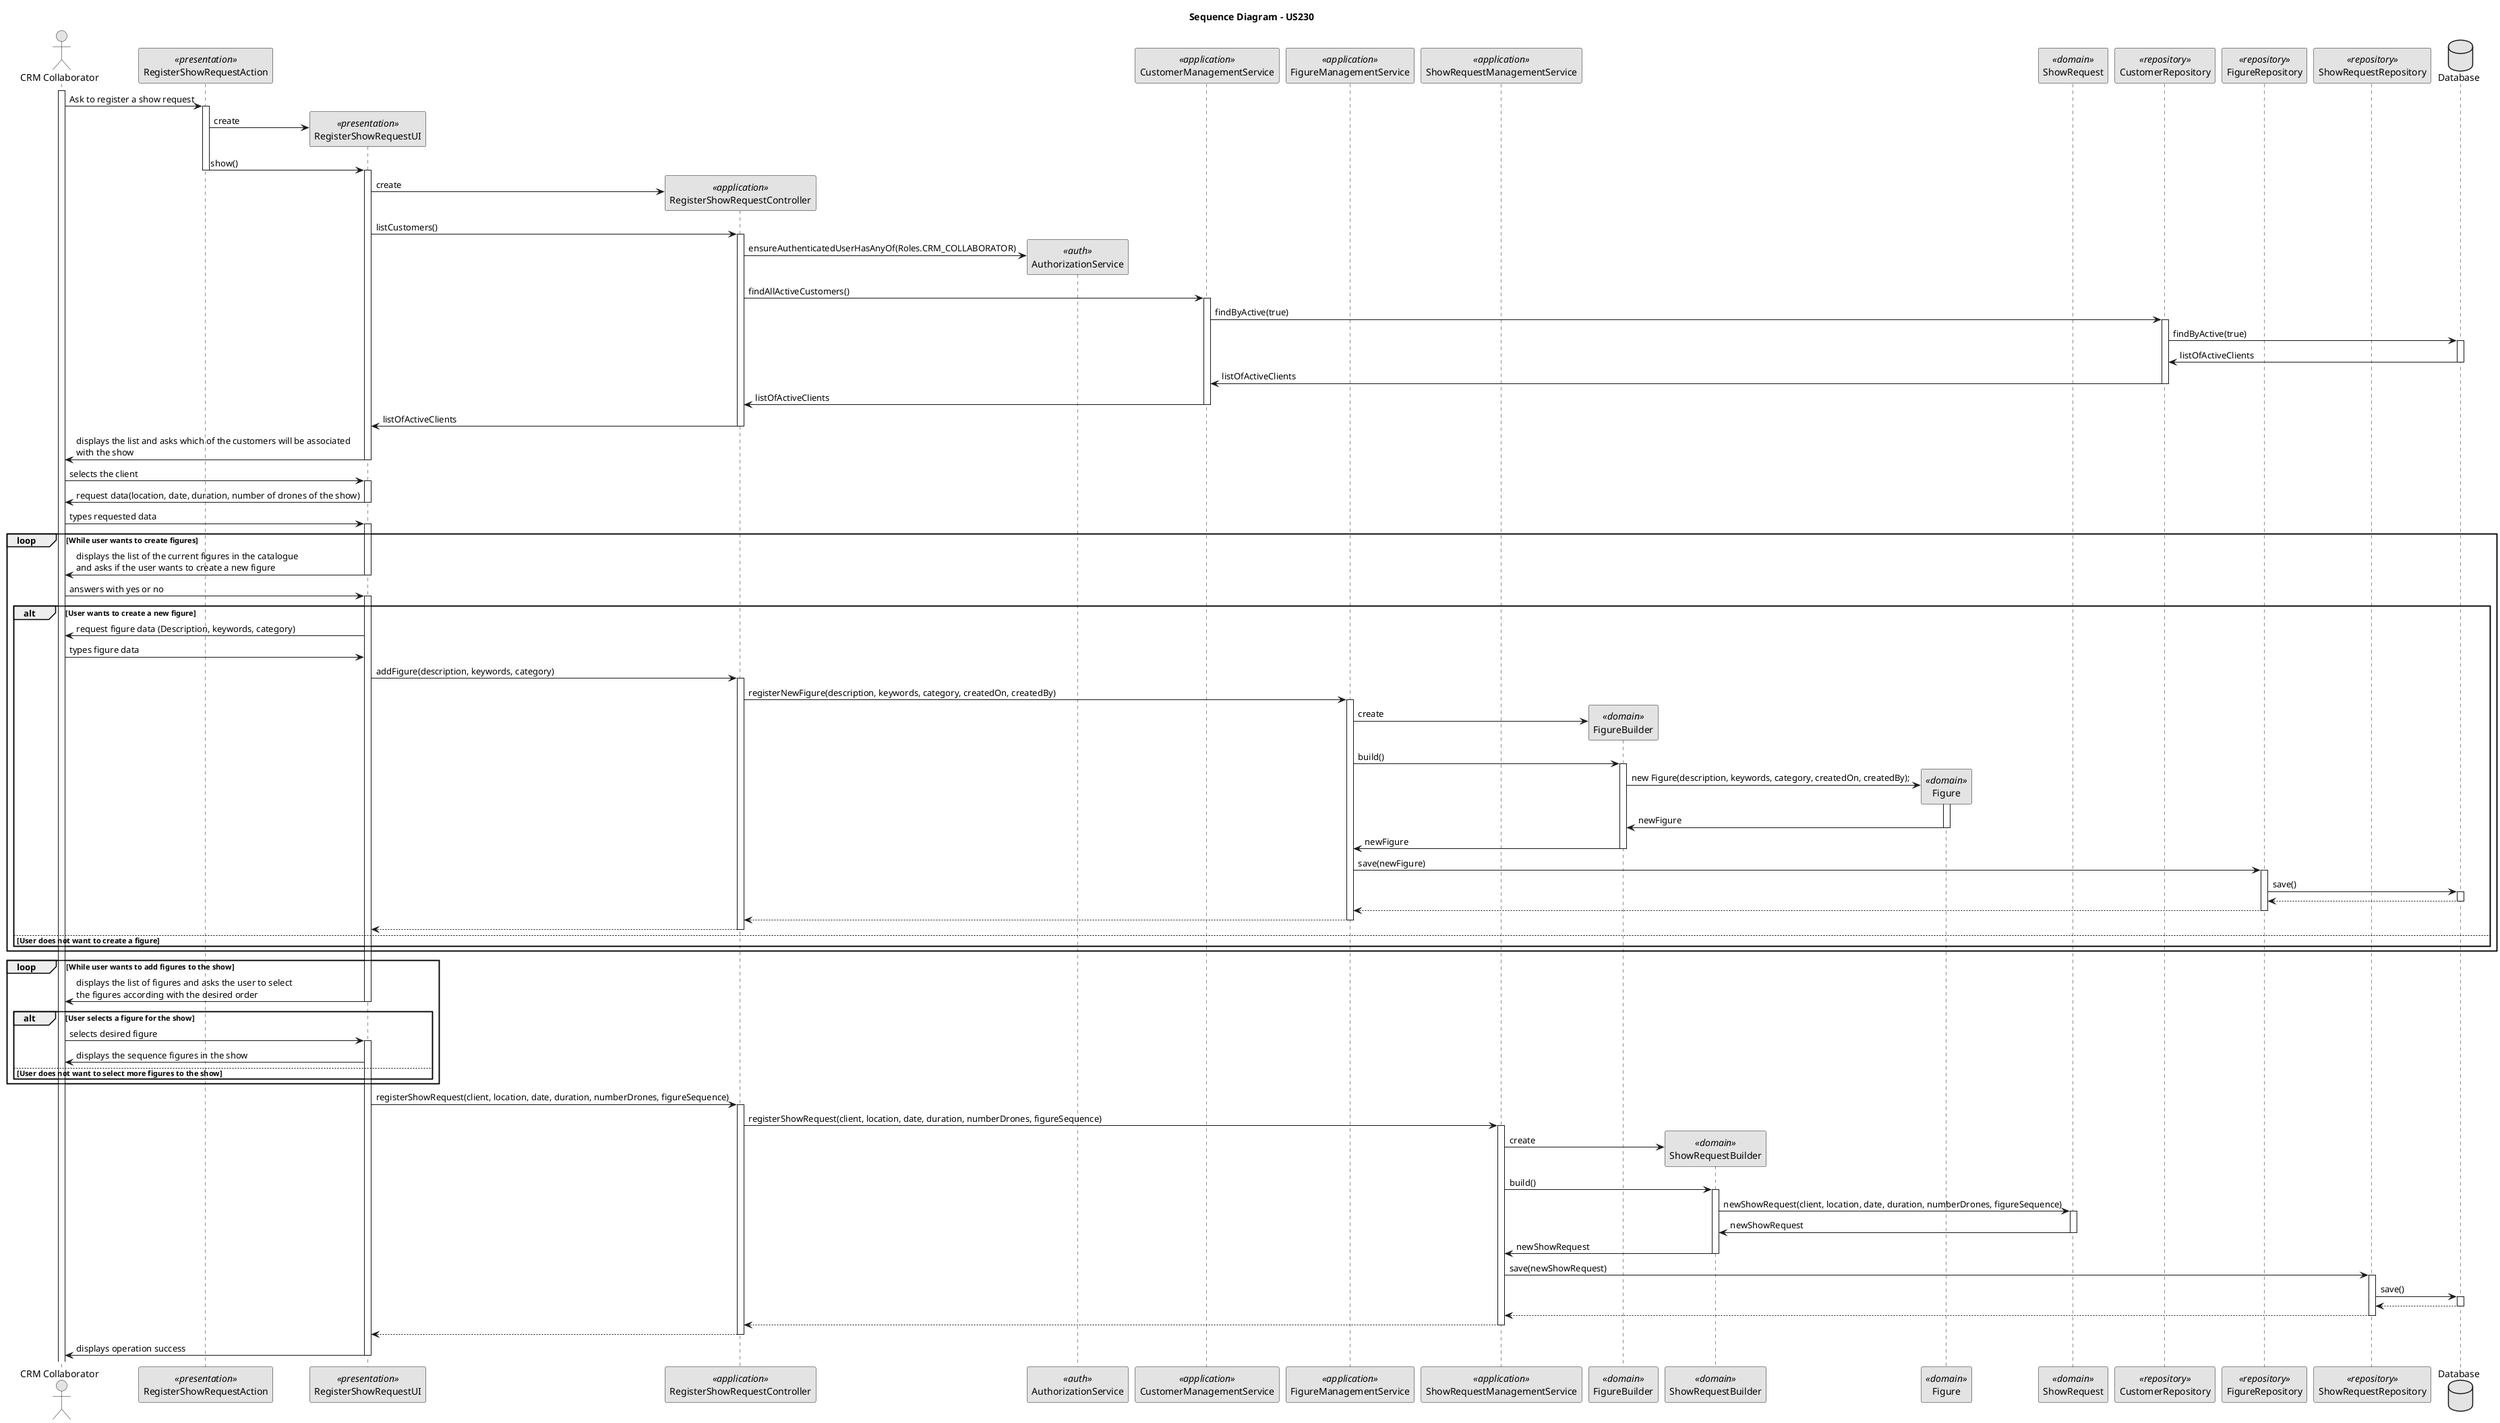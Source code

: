 @startuml
skinparam monochrome true
skinparam packageStyle rectangle
skinparam shadowing false

actor "CRM Collaborator" as crmCollaborator
participant "RegisterShowRequestAction" as ACTION <<presentation>>
participant "RegisterShowRequestUI" as UI <<presentation>>
participant "RegisterShowRequestController" as CTRL <<application>>
participant "AuthorizationService" as AuthorizationService <<auth>>
participant "CustomerManagementService" as CustomerManagementService <<application>>
participant "FigureManagementService" as FigureManagementService <<application>>
participant "ShowRequestManagementService" as ShowRequestManagementService <<application>>
participant "FigureBuilder" as FigureBuilder <<domain>>
participant "ShowRequestBuilder" as ShowRequestBuilder <<domain>>
participant "Figure" as Figure <<domain>>
participant "ShowRequest" as ShowRequest <<domain>>
participant "CustomerRepository" as CustomerRepository <<repository>>
participant "FigureRepository" as FigureRepository <<repository>>
participant "ShowRequestRepository" as ShowRequestRepository <<repository>>
database "Database" as Database

title Sequence Diagram - US230

 activate crmCollaborator

     crmCollaborator -> ACTION : Ask to register a show request
     activate ACTION

        ACTION -> UI** : create
        ACTION -> UI : show()
        deactivate ACTION

        activate UI

        UI -> CTRL**: create
        UI -> CTRL : listCustomers()
        activate CTRL

            CTRL -> AuthorizationService** : ensureAuthenticatedUserHasAnyOf(Roles.CRM_COLLABORATOR)
            CTRL -> CustomerManagementService : findAllActiveCustomers()
            activate CustomerManagementService

                CustomerManagementService -> CustomerRepository : findByActive(true)
                activate CustomerRepository

                    CustomerRepository -> Database : findByActive(true)
                    activate Database

                        Database -> CustomerRepository : listOfActiveClients
                    deactivate Database

                    CustomerRepository -> CustomerManagementService : listOfActiveClients
                deactivate CustomerRepository

                CustomerManagementService -> CTRL : listOfActiveClients
            deactivate CustomerManagementService

            CTRL -> UI : listOfActiveClients
        deactivate CTRL
        UI -> crmCollaborator : displays the list and asks which of the customers will be associated \nwith the show
     deactivate UI

     crmCollaborator -> UI : selects the client
     activate UI

        UI -> crmCollaborator : request data(location, date, duration, number of drones of the show)
     deactivate UI

     crmCollaborator -> UI : types requested data
     activate UI

         loop While user wants to create figures
         UI -> crmCollaborator : displays the list of the current figures in the catalogue \nand asks if the user wants to create a new figure
     deactivate UI

     crmCollaborator -> UI : answers with yes or no
     activate UI

         alt User wants to create a new figure
            UI -> crmCollaborator : request figure data (Description, keywords, category)
            crmCollaborator -> UI : types figure data
            UI -> CTRL : addFigure(description, keywords, category)
            activate CTRL

                CTRL -> FigureManagementService : registerNewFigure(description, keywords, category, createdOn, createdBy)
                activate FigureManagementService

                    FigureManagementService -> FigureBuilder**: create
                    FigureManagementService -> FigureBuilder : build()
                    activate FigureBuilder

                        FigureBuilder -> Figure**: new Figure(description, keywords, category, createdOn, createdBy);
                        activate Figure

                            Figure -> FigureBuilder : newFigure
                        deactivate Figure

                        FigureBuilder -> FigureManagementService : newFigure
                    deactivate FigureBuilder

                    FigureManagementService -> FigureRepository : save(newFigure)
                    activate FigureRepository

                        FigureRepository -> Database : save()
                        activate Database

                            Database --> FigureRepository
                        deactivate Database

                        FigureRepository --> FigureManagementService :
                    deactivate FigureRepository

                    FigureManagementService --> CTRL :
                deactivate FigureManagementService

                CTRL --> UI :
            deactivate CTRL
         else User does not want to create a figure

         end
         end

         loop While user wants to add figures to the show
         UI -> crmCollaborator : displays the list of figures and asks the user to select \nthe figures according with the desired order
     deactivate UI
     alt User selects a figure for the show
     crmCollaborator -> UI : selects desired figure
     activate UI

        UI -> crmCollaborator : displays the sequence figures in the show
        else User does not want to select more figures to the show
        end
        end

        UI -> CTRL : registerShowRequest(client, location, date, duration, numberDrones, figureSequence)
        activate CTRL

            CTRL -> ShowRequestManagementService : registerShowRequest(client, location, date, duration, numberDrones, figureSequence)
            activate ShowRequestManagementService

                ShowRequestManagementService -> ShowRequestBuilder** : create
                ShowRequestManagementService -> ShowRequestBuilder : build()
                activate ShowRequestBuilder

                    ShowRequestBuilder -> ShowRequest : newShowRequest(client, location, date, duration, numberDrones, figureSequence)
                    activate ShowRequest

                        ShowRequest -> ShowRequestBuilder : newShowRequest
                    deactivate ShowRequest

                    ShowRequestBuilder -> ShowRequestManagementService : newShowRequest
                deactivate ShowRequestBuilder

                ShowRequestManagementService -> ShowRequestRepository : save(newShowRequest)
                activate ShowRequestRepository

                    ShowRequestRepository -> Database : save()
                    activate Database

                        Database --> ShowRequestRepository :
                    deactivate Database

                    ShowRequestRepository --> ShowRequestManagementService :
                deactivate ShowRequestRepository

                ShowRequestManagementService --> CTRL :
            deactivate ShowRequestManagementService

            CTRL --> UI :
        deactivate CTRL

        UI -> crmCollaborator : displays operation success
     deactivate UI
 @enduml